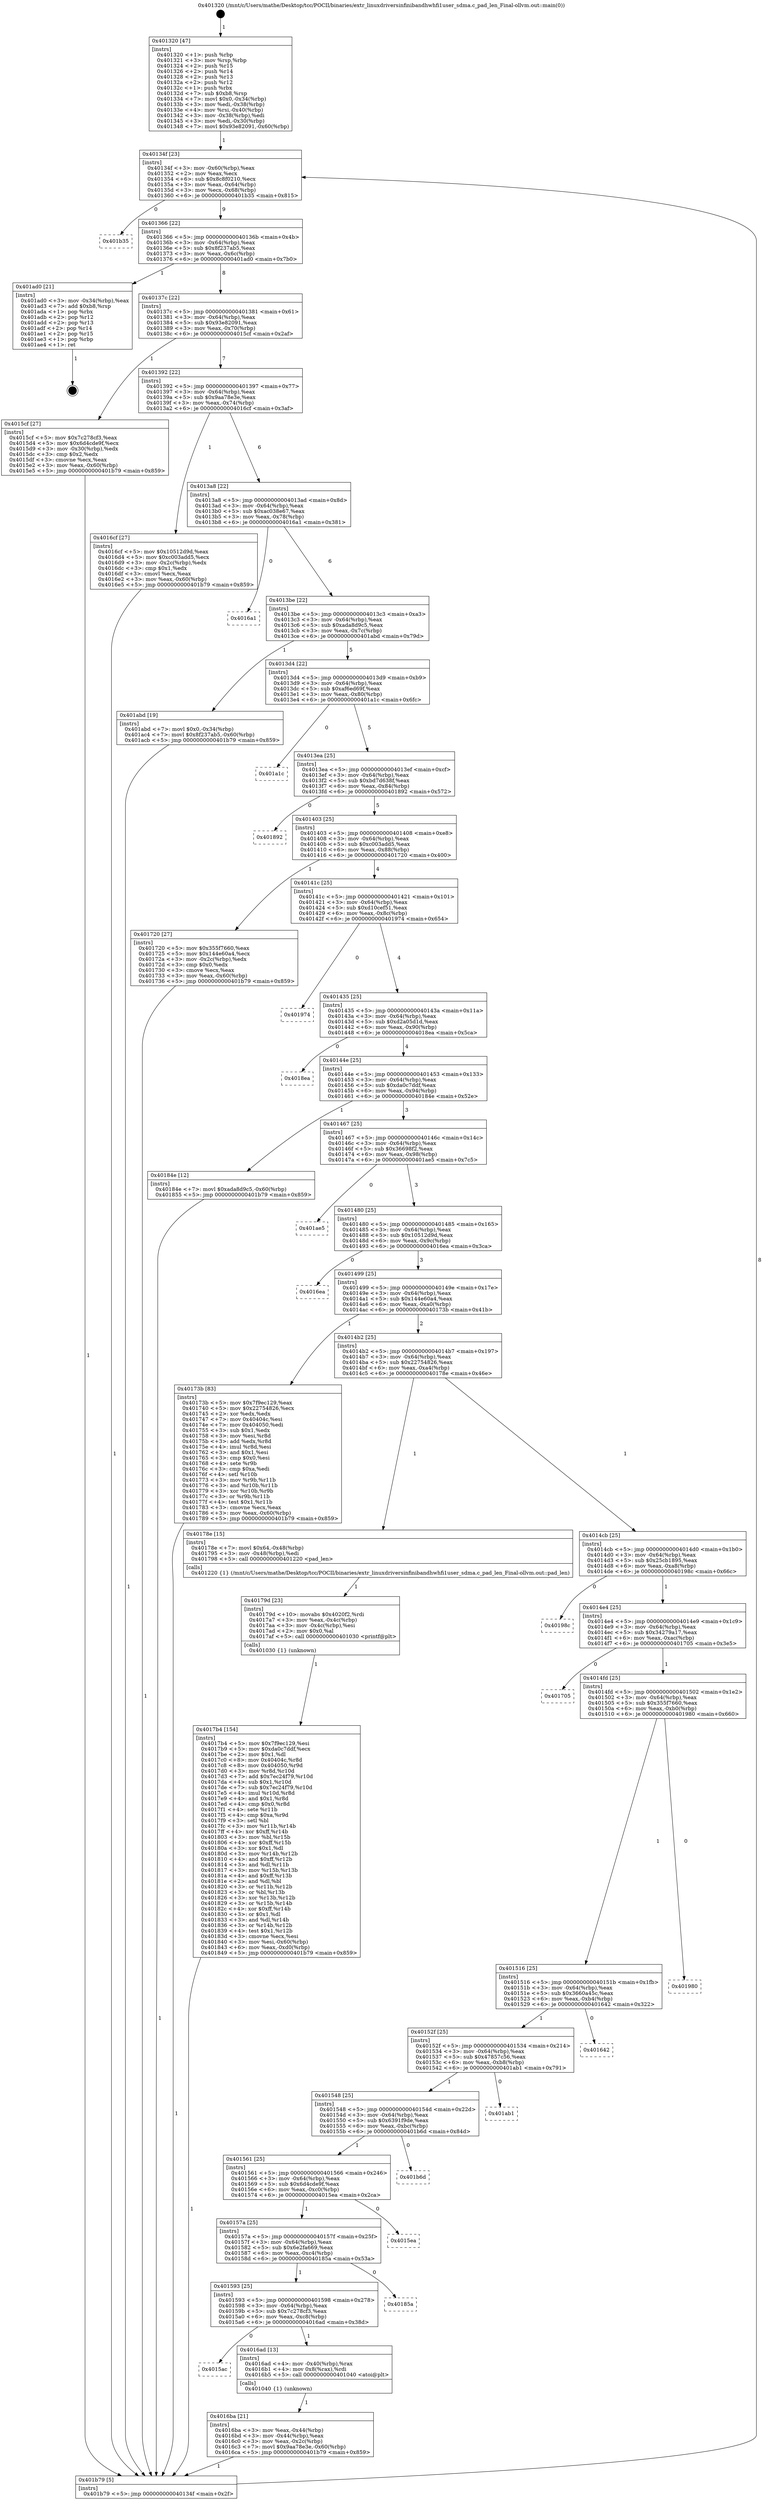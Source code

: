 digraph "0x401320" {
  label = "0x401320 (/mnt/c/Users/mathe/Desktop/tcc/POCII/binaries/extr_linuxdriversinfinibandhwhfi1user_sdma.c_pad_len_Final-ollvm.out::main(0))"
  labelloc = "t"
  node[shape=record]

  Entry [label="",width=0.3,height=0.3,shape=circle,fillcolor=black,style=filled]
  "0x40134f" [label="{
     0x40134f [23]\l
     | [instrs]\l
     &nbsp;&nbsp;0x40134f \<+3\>: mov -0x60(%rbp),%eax\l
     &nbsp;&nbsp;0x401352 \<+2\>: mov %eax,%ecx\l
     &nbsp;&nbsp;0x401354 \<+6\>: sub $0x8c8f0210,%ecx\l
     &nbsp;&nbsp;0x40135a \<+3\>: mov %eax,-0x64(%rbp)\l
     &nbsp;&nbsp;0x40135d \<+3\>: mov %ecx,-0x68(%rbp)\l
     &nbsp;&nbsp;0x401360 \<+6\>: je 0000000000401b35 \<main+0x815\>\l
  }"]
  "0x401b35" [label="{
     0x401b35\l
  }", style=dashed]
  "0x401366" [label="{
     0x401366 [22]\l
     | [instrs]\l
     &nbsp;&nbsp;0x401366 \<+5\>: jmp 000000000040136b \<main+0x4b\>\l
     &nbsp;&nbsp;0x40136b \<+3\>: mov -0x64(%rbp),%eax\l
     &nbsp;&nbsp;0x40136e \<+5\>: sub $0x8f237ab5,%eax\l
     &nbsp;&nbsp;0x401373 \<+3\>: mov %eax,-0x6c(%rbp)\l
     &nbsp;&nbsp;0x401376 \<+6\>: je 0000000000401ad0 \<main+0x7b0\>\l
  }"]
  Exit [label="",width=0.3,height=0.3,shape=circle,fillcolor=black,style=filled,peripheries=2]
  "0x401ad0" [label="{
     0x401ad0 [21]\l
     | [instrs]\l
     &nbsp;&nbsp;0x401ad0 \<+3\>: mov -0x34(%rbp),%eax\l
     &nbsp;&nbsp;0x401ad3 \<+7\>: add $0xb8,%rsp\l
     &nbsp;&nbsp;0x401ada \<+1\>: pop %rbx\l
     &nbsp;&nbsp;0x401adb \<+2\>: pop %r12\l
     &nbsp;&nbsp;0x401add \<+2\>: pop %r13\l
     &nbsp;&nbsp;0x401adf \<+2\>: pop %r14\l
     &nbsp;&nbsp;0x401ae1 \<+2\>: pop %r15\l
     &nbsp;&nbsp;0x401ae3 \<+1\>: pop %rbp\l
     &nbsp;&nbsp;0x401ae4 \<+1\>: ret\l
  }"]
  "0x40137c" [label="{
     0x40137c [22]\l
     | [instrs]\l
     &nbsp;&nbsp;0x40137c \<+5\>: jmp 0000000000401381 \<main+0x61\>\l
     &nbsp;&nbsp;0x401381 \<+3\>: mov -0x64(%rbp),%eax\l
     &nbsp;&nbsp;0x401384 \<+5\>: sub $0x93e82091,%eax\l
     &nbsp;&nbsp;0x401389 \<+3\>: mov %eax,-0x70(%rbp)\l
     &nbsp;&nbsp;0x40138c \<+6\>: je 00000000004015cf \<main+0x2af\>\l
  }"]
  "0x4017b4" [label="{
     0x4017b4 [154]\l
     | [instrs]\l
     &nbsp;&nbsp;0x4017b4 \<+5\>: mov $0x7f9ec129,%esi\l
     &nbsp;&nbsp;0x4017b9 \<+5\>: mov $0xda0c7ddf,%ecx\l
     &nbsp;&nbsp;0x4017be \<+2\>: mov $0x1,%dl\l
     &nbsp;&nbsp;0x4017c0 \<+8\>: mov 0x40404c,%r8d\l
     &nbsp;&nbsp;0x4017c8 \<+8\>: mov 0x404050,%r9d\l
     &nbsp;&nbsp;0x4017d0 \<+3\>: mov %r8d,%r10d\l
     &nbsp;&nbsp;0x4017d3 \<+7\>: add $0x7ec24f79,%r10d\l
     &nbsp;&nbsp;0x4017da \<+4\>: sub $0x1,%r10d\l
     &nbsp;&nbsp;0x4017de \<+7\>: sub $0x7ec24f79,%r10d\l
     &nbsp;&nbsp;0x4017e5 \<+4\>: imul %r10d,%r8d\l
     &nbsp;&nbsp;0x4017e9 \<+4\>: and $0x1,%r8d\l
     &nbsp;&nbsp;0x4017ed \<+4\>: cmp $0x0,%r8d\l
     &nbsp;&nbsp;0x4017f1 \<+4\>: sete %r11b\l
     &nbsp;&nbsp;0x4017f5 \<+4\>: cmp $0xa,%r9d\l
     &nbsp;&nbsp;0x4017f9 \<+3\>: setl %bl\l
     &nbsp;&nbsp;0x4017fc \<+3\>: mov %r11b,%r14b\l
     &nbsp;&nbsp;0x4017ff \<+4\>: xor $0xff,%r14b\l
     &nbsp;&nbsp;0x401803 \<+3\>: mov %bl,%r15b\l
     &nbsp;&nbsp;0x401806 \<+4\>: xor $0xff,%r15b\l
     &nbsp;&nbsp;0x40180a \<+3\>: xor $0x1,%dl\l
     &nbsp;&nbsp;0x40180d \<+3\>: mov %r14b,%r12b\l
     &nbsp;&nbsp;0x401810 \<+4\>: and $0xff,%r12b\l
     &nbsp;&nbsp;0x401814 \<+3\>: and %dl,%r11b\l
     &nbsp;&nbsp;0x401817 \<+3\>: mov %r15b,%r13b\l
     &nbsp;&nbsp;0x40181a \<+4\>: and $0xff,%r13b\l
     &nbsp;&nbsp;0x40181e \<+2\>: and %dl,%bl\l
     &nbsp;&nbsp;0x401820 \<+3\>: or %r11b,%r12b\l
     &nbsp;&nbsp;0x401823 \<+3\>: or %bl,%r13b\l
     &nbsp;&nbsp;0x401826 \<+3\>: xor %r13b,%r12b\l
     &nbsp;&nbsp;0x401829 \<+3\>: or %r15b,%r14b\l
     &nbsp;&nbsp;0x40182c \<+4\>: xor $0xff,%r14b\l
     &nbsp;&nbsp;0x401830 \<+3\>: or $0x1,%dl\l
     &nbsp;&nbsp;0x401833 \<+3\>: and %dl,%r14b\l
     &nbsp;&nbsp;0x401836 \<+3\>: or %r14b,%r12b\l
     &nbsp;&nbsp;0x401839 \<+4\>: test $0x1,%r12b\l
     &nbsp;&nbsp;0x40183d \<+3\>: cmovne %ecx,%esi\l
     &nbsp;&nbsp;0x401840 \<+3\>: mov %esi,-0x60(%rbp)\l
     &nbsp;&nbsp;0x401843 \<+6\>: mov %eax,-0xd0(%rbp)\l
     &nbsp;&nbsp;0x401849 \<+5\>: jmp 0000000000401b79 \<main+0x859\>\l
  }"]
  "0x4015cf" [label="{
     0x4015cf [27]\l
     | [instrs]\l
     &nbsp;&nbsp;0x4015cf \<+5\>: mov $0x7c278cf3,%eax\l
     &nbsp;&nbsp;0x4015d4 \<+5\>: mov $0x6d4cde9f,%ecx\l
     &nbsp;&nbsp;0x4015d9 \<+3\>: mov -0x30(%rbp),%edx\l
     &nbsp;&nbsp;0x4015dc \<+3\>: cmp $0x2,%edx\l
     &nbsp;&nbsp;0x4015df \<+3\>: cmovne %ecx,%eax\l
     &nbsp;&nbsp;0x4015e2 \<+3\>: mov %eax,-0x60(%rbp)\l
     &nbsp;&nbsp;0x4015e5 \<+5\>: jmp 0000000000401b79 \<main+0x859\>\l
  }"]
  "0x401392" [label="{
     0x401392 [22]\l
     | [instrs]\l
     &nbsp;&nbsp;0x401392 \<+5\>: jmp 0000000000401397 \<main+0x77\>\l
     &nbsp;&nbsp;0x401397 \<+3\>: mov -0x64(%rbp),%eax\l
     &nbsp;&nbsp;0x40139a \<+5\>: sub $0x9aa78e3e,%eax\l
     &nbsp;&nbsp;0x40139f \<+3\>: mov %eax,-0x74(%rbp)\l
     &nbsp;&nbsp;0x4013a2 \<+6\>: je 00000000004016cf \<main+0x3af\>\l
  }"]
  "0x401b79" [label="{
     0x401b79 [5]\l
     | [instrs]\l
     &nbsp;&nbsp;0x401b79 \<+5\>: jmp 000000000040134f \<main+0x2f\>\l
  }"]
  "0x401320" [label="{
     0x401320 [47]\l
     | [instrs]\l
     &nbsp;&nbsp;0x401320 \<+1\>: push %rbp\l
     &nbsp;&nbsp;0x401321 \<+3\>: mov %rsp,%rbp\l
     &nbsp;&nbsp;0x401324 \<+2\>: push %r15\l
     &nbsp;&nbsp;0x401326 \<+2\>: push %r14\l
     &nbsp;&nbsp;0x401328 \<+2\>: push %r13\l
     &nbsp;&nbsp;0x40132a \<+2\>: push %r12\l
     &nbsp;&nbsp;0x40132c \<+1\>: push %rbx\l
     &nbsp;&nbsp;0x40132d \<+7\>: sub $0xb8,%rsp\l
     &nbsp;&nbsp;0x401334 \<+7\>: movl $0x0,-0x34(%rbp)\l
     &nbsp;&nbsp;0x40133b \<+3\>: mov %edi,-0x38(%rbp)\l
     &nbsp;&nbsp;0x40133e \<+4\>: mov %rsi,-0x40(%rbp)\l
     &nbsp;&nbsp;0x401342 \<+3\>: mov -0x38(%rbp),%edi\l
     &nbsp;&nbsp;0x401345 \<+3\>: mov %edi,-0x30(%rbp)\l
     &nbsp;&nbsp;0x401348 \<+7\>: movl $0x93e82091,-0x60(%rbp)\l
  }"]
  "0x40179d" [label="{
     0x40179d [23]\l
     | [instrs]\l
     &nbsp;&nbsp;0x40179d \<+10\>: movabs $0x4020f2,%rdi\l
     &nbsp;&nbsp;0x4017a7 \<+3\>: mov %eax,-0x4c(%rbp)\l
     &nbsp;&nbsp;0x4017aa \<+3\>: mov -0x4c(%rbp),%esi\l
     &nbsp;&nbsp;0x4017ad \<+2\>: mov $0x0,%al\l
     &nbsp;&nbsp;0x4017af \<+5\>: call 0000000000401030 \<printf@plt\>\l
     | [calls]\l
     &nbsp;&nbsp;0x401030 \{1\} (unknown)\l
  }"]
  "0x4016cf" [label="{
     0x4016cf [27]\l
     | [instrs]\l
     &nbsp;&nbsp;0x4016cf \<+5\>: mov $0x10512d9d,%eax\l
     &nbsp;&nbsp;0x4016d4 \<+5\>: mov $0xc003add5,%ecx\l
     &nbsp;&nbsp;0x4016d9 \<+3\>: mov -0x2c(%rbp),%edx\l
     &nbsp;&nbsp;0x4016dc \<+3\>: cmp $0x1,%edx\l
     &nbsp;&nbsp;0x4016df \<+3\>: cmovl %ecx,%eax\l
     &nbsp;&nbsp;0x4016e2 \<+3\>: mov %eax,-0x60(%rbp)\l
     &nbsp;&nbsp;0x4016e5 \<+5\>: jmp 0000000000401b79 \<main+0x859\>\l
  }"]
  "0x4013a8" [label="{
     0x4013a8 [22]\l
     | [instrs]\l
     &nbsp;&nbsp;0x4013a8 \<+5\>: jmp 00000000004013ad \<main+0x8d\>\l
     &nbsp;&nbsp;0x4013ad \<+3\>: mov -0x64(%rbp),%eax\l
     &nbsp;&nbsp;0x4013b0 \<+5\>: sub $0xac038e67,%eax\l
     &nbsp;&nbsp;0x4013b5 \<+3\>: mov %eax,-0x78(%rbp)\l
     &nbsp;&nbsp;0x4013b8 \<+6\>: je 00000000004016a1 \<main+0x381\>\l
  }"]
  "0x4016ba" [label="{
     0x4016ba [21]\l
     | [instrs]\l
     &nbsp;&nbsp;0x4016ba \<+3\>: mov %eax,-0x44(%rbp)\l
     &nbsp;&nbsp;0x4016bd \<+3\>: mov -0x44(%rbp),%eax\l
     &nbsp;&nbsp;0x4016c0 \<+3\>: mov %eax,-0x2c(%rbp)\l
     &nbsp;&nbsp;0x4016c3 \<+7\>: movl $0x9aa78e3e,-0x60(%rbp)\l
     &nbsp;&nbsp;0x4016ca \<+5\>: jmp 0000000000401b79 \<main+0x859\>\l
  }"]
  "0x4016a1" [label="{
     0x4016a1\l
  }", style=dashed]
  "0x4013be" [label="{
     0x4013be [22]\l
     | [instrs]\l
     &nbsp;&nbsp;0x4013be \<+5\>: jmp 00000000004013c3 \<main+0xa3\>\l
     &nbsp;&nbsp;0x4013c3 \<+3\>: mov -0x64(%rbp),%eax\l
     &nbsp;&nbsp;0x4013c6 \<+5\>: sub $0xada8d9c5,%eax\l
     &nbsp;&nbsp;0x4013cb \<+3\>: mov %eax,-0x7c(%rbp)\l
     &nbsp;&nbsp;0x4013ce \<+6\>: je 0000000000401abd \<main+0x79d\>\l
  }"]
  "0x4015ac" [label="{
     0x4015ac\l
  }", style=dashed]
  "0x401abd" [label="{
     0x401abd [19]\l
     | [instrs]\l
     &nbsp;&nbsp;0x401abd \<+7\>: movl $0x0,-0x34(%rbp)\l
     &nbsp;&nbsp;0x401ac4 \<+7\>: movl $0x8f237ab5,-0x60(%rbp)\l
     &nbsp;&nbsp;0x401acb \<+5\>: jmp 0000000000401b79 \<main+0x859\>\l
  }"]
  "0x4013d4" [label="{
     0x4013d4 [22]\l
     | [instrs]\l
     &nbsp;&nbsp;0x4013d4 \<+5\>: jmp 00000000004013d9 \<main+0xb9\>\l
     &nbsp;&nbsp;0x4013d9 \<+3\>: mov -0x64(%rbp),%eax\l
     &nbsp;&nbsp;0x4013dc \<+5\>: sub $0xaf6ed69f,%eax\l
     &nbsp;&nbsp;0x4013e1 \<+3\>: mov %eax,-0x80(%rbp)\l
     &nbsp;&nbsp;0x4013e4 \<+6\>: je 0000000000401a1c \<main+0x6fc\>\l
  }"]
  "0x4016ad" [label="{
     0x4016ad [13]\l
     | [instrs]\l
     &nbsp;&nbsp;0x4016ad \<+4\>: mov -0x40(%rbp),%rax\l
     &nbsp;&nbsp;0x4016b1 \<+4\>: mov 0x8(%rax),%rdi\l
     &nbsp;&nbsp;0x4016b5 \<+5\>: call 0000000000401040 \<atoi@plt\>\l
     | [calls]\l
     &nbsp;&nbsp;0x401040 \{1\} (unknown)\l
  }"]
  "0x401a1c" [label="{
     0x401a1c\l
  }", style=dashed]
  "0x4013ea" [label="{
     0x4013ea [25]\l
     | [instrs]\l
     &nbsp;&nbsp;0x4013ea \<+5\>: jmp 00000000004013ef \<main+0xcf\>\l
     &nbsp;&nbsp;0x4013ef \<+3\>: mov -0x64(%rbp),%eax\l
     &nbsp;&nbsp;0x4013f2 \<+5\>: sub $0xbd7d638f,%eax\l
     &nbsp;&nbsp;0x4013f7 \<+6\>: mov %eax,-0x84(%rbp)\l
     &nbsp;&nbsp;0x4013fd \<+6\>: je 0000000000401892 \<main+0x572\>\l
  }"]
  "0x401593" [label="{
     0x401593 [25]\l
     | [instrs]\l
     &nbsp;&nbsp;0x401593 \<+5\>: jmp 0000000000401598 \<main+0x278\>\l
     &nbsp;&nbsp;0x401598 \<+3\>: mov -0x64(%rbp),%eax\l
     &nbsp;&nbsp;0x40159b \<+5\>: sub $0x7c278cf3,%eax\l
     &nbsp;&nbsp;0x4015a0 \<+6\>: mov %eax,-0xc8(%rbp)\l
     &nbsp;&nbsp;0x4015a6 \<+6\>: je 00000000004016ad \<main+0x38d\>\l
  }"]
  "0x401892" [label="{
     0x401892\l
  }", style=dashed]
  "0x401403" [label="{
     0x401403 [25]\l
     | [instrs]\l
     &nbsp;&nbsp;0x401403 \<+5\>: jmp 0000000000401408 \<main+0xe8\>\l
     &nbsp;&nbsp;0x401408 \<+3\>: mov -0x64(%rbp),%eax\l
     &nbsp;&nbsp;0x40140b \<+5\>: sub $0xc003add5,%eax\l
     &nbsp;&nbsp;0x401410 \<+6\>: mov %eax,-0x88(%rbp)\l
     &nbsp;&nbsp;0x401416 \<+6\>: je 0000000000401720 \<main+0x400\>\l
  }"]
  "0x40185a" [label="{
     0x40185a\l
  }", style=dashed]
  "0x401720" [label="{
     0x401720 [27]\l
     | [instrs]\l
     &nbsp;&nbsp;0x401720 \<+5\>: mov $0x355f7660,%eax\l
     &nbsp;&nbsp;0x401725 \<+5\>: mov $0x144e60a4,%ecx\l
     &nbsp;&nbsp;0x40172a \<+3\>: mov -0x2c(%rbp),%edx\l
     &nbsp;&nbsp;0x40172d \<+3\>: cmp $0x0,%edx\l
     &nbsp;&nbsp;0x401730 \<+3\>: cmove %ecx,%eax\l
     &nbsp;&nbsp;0x401733 \<+3\>: mov %eax,-0x60(%rbp)\l
     &nbsp;&nbsp;0x401736 \<+5\>: jmp 0000000000401b79 \<main+0x859\>\l
  }"]
  "0x40141c" [label="{
     0x40141c [25]\l
     | [instrs]\l
     &nbsp;&nbsp;0x40141c \<+5\>: jmp 0000000000401421 \<main+0x101\>\l
     &nbsp;&nbsp;0x401421 \<+3\>: mov -0x64(%rbp),%eax\l
     &nbsp;&nbsp;0x401424 \<+5\>: sub $0xd10cef51,%eax\l
     &nbsp;&nbsp;0x401429 \<+6\>: mov %eax,-0x8c(%rbp)\l
     &nbsp;&nbsp;0x40142f \<+6\>: je 0000000000401974 \<main+0x654\>\l
  }"]
  "0x40157a" [label="{
     0x40157a [25]\l
     | [instrs]\l
     &nbsp;&nbsp;0x40157a \<+5\>: jmp 000000000040157f \<main+0x25f\>\l
     &nbsp;&nbsp;0x40157f \<+3\>: mov -0x64(%rbp),%eax\l
     &nbsp;&nbsp;0x401582 \<+5\>: sub $0x6e2fa669,%eax\l
     &nbsp;&nbsp;0x401587 \<+6\>: mov %eax,-0xc4(%rbp)\l
     &nbsp;&nbsp;0x40158d \<+6\>: je 000000000040185a \<main+0x53a\>\l
  }"]
  "0x401974" [label="{
     0x401974\l
  }", style=dashed]
  "0x401435" [label="{
     0x401435 [25]\l
     | [instrs]\l
     &nbsp;&nbsp;0x401435 \<+5\>: jmp 000000000040143a \<main+0x11a\>\l
     &nbsp;&nbsp;0x40143a \<+3\>: mov -0x64(%rbp),%eax\l
     &nbsp;&nbsp;0x40143d \<+5\>: sub $0xd2a05d1d,%eax\l
     &nbsp;&nbsp;0x401442 \<+6\>: mov %eax,-0x90(%rbp)\l
     &nbsp;&nbsp;0x401448 \<+6\>: je 00000000004018ea \<main+0x5ca\>\l
  }"]
  "0x4015ea" [label="{
     0x4015ea\l
  }", style=dashed]
  "0x4018ea" [label="{
     0x4018ea\l
  }", style=dashed]
  "0x40144e" [label="{
     0x40144e [25]\l
     | [instrs]\l
     &nbsp;&nbsp;0x40144e \<+5\>: jmp 0000000000401453 \<main+0x133\>\l
     &nbsp;&nbsp;0x401453 \<+3\>: mov -0x64(%rbp),%eax\l
     &nbsp;&nbsp;0x401456 \<+5\>: sub $0xda0c7ddf,%eax\l
     &nbsp;&nbsp;0x40145b \<+6\>: mov %eax,-0x94(%rbp)\l
     &nbsp;&nbsp;0x401461 \<+6\>: je 000000000040184e \<main+0x52e\>\l
  }"]
  "0x401561" [label="{
     0x401561 [25]\l
     | [instrs]\l
     &nbsp;&nbsp;0x401561 \<+5\>: jmp 0000000000401566 \<main+0x246\>\l
     &nbsp;&nbsp;0x401566 \<+3\>: mov -0x64(%rbp),%eax\l
     &nbsp;&nbsp;0x401569 \<+5\>: sub $0x6d4cde9f,%eax\l
     &nbsp;&nbsp;0x40156e \<+6\>: mov %eax,-0xc0(%rbp)\l
     &nbsp;&nbsp;0x401574 \<+6\>: je 00000000004015ea \<main+0x2ca\>\l
  }"]
  "0x40184e" [label="{
     0x40184e [12]\l
     | [instrs]\l
     &nbsp;&nbsp;0x40184e \<+7\>: movl $0xada8d9c5,-0x60(%rbp)\l
     &nbsp;&nbsp;0x401855 \<+5\>: jmp 0000000000401b79 \<main+0x859\>\l
  }"]
  "0x401467" [label="{
     0x401467 [25]\l
     | [instrs]\l
     &nbsp;&nbsp;0x401467 \<+5\>: jmp 000000000040146c \<main+0x14c\>\l
     &nbsp;&nbsp;0x40146c \<+3\>: mov -0x64(%rbp),%eax\l
     &nbsp;&nbsp;0x40146f \<+5\>: sub $0x36698f2,%eax\l
     &nbsp;&nbsp;0x401474 \<+6\>: mov %eax,-0x98(%rbp)\l
     &nbsp;&nbsp;0x40147a \<+6\>: je 0000000000401ae5 \<main+0x7c5\>\l
  }"]
  "0x401b6d" [label="{
     0x401b6d\l
  }", style=dashed]
  "0x401ae5" [label="{
     0x401ae5\l
  }", style=dashed]
  "0x401480" [label="{
     0x401480 [25]\l
     | [instrs]\l
     &nbsp;&nbsp;0x401480 \<+5\>: jmp 0000000000401485 \<main+0x165\>\l
     &nbsp;&nbsp;0x401485 \<+3\>: mov -0x64(%rbp),%eax\l
     &nbsp;&nbsp;0x401488 \<+5\>: sub $0x10512d9d,%eax\l
     &nbsp;&nbsp;0x40148d \<+6\>: mov %eax,-0x9c(%rbp)\l
     &nbsp;&nbsp;0x401493 \<+6\>: je 00000000004016ea \<main+0x3ca\>\l
  }"]
  "0x401548" [label="{
     0x401548 [25]\l
     | [instrs]\l
     &nbsp;&nbsp;0x401548 \<+5\>: jmp 000000000040154d \<main+0x22d\>\l
     &nbsp;&nbsp;0x40154d \<+3\>: mov -0x64(%rbp),%eax\l
     &nbsp;&nbsp;0x401550 \<+5\>: sub $0x6391f9de,%eax\l
     &nbsp;&nbsp;0x401555 \<+6\>: mov %eax,-0xbc(%rbp)\l
     &nbsp;&nbsp;0x40155b \<+6\>: je 0000000000401b6d \<main+0x84d\>\l
  }"]
  "0x4016ea" [label="{
     0x4016ea\l
  }", style=dashed]
  "0x401499" [label="{
     0x401499 [25]\l
     | [instrs]\l
     &nbsp;&nbsp;0x401499 \<+5\>: jmp 000000000040149e \<main+0x17e\>\l
     &nbsp;&nbsp;0x40149e \<+3\>: mov -0x64(%rbp),%eax\l
     &nbsp;&nbsp;0x4014a1 \<+5\>: sub $0x144e60a4,%eax\l
     &nbsp;&nbsp;0x4014a6 \<+6\>: mov %eax,-0xa0(%rbp)\l
     &nbsp;&nbsp;0x4014ac \<+6\>: je 000000000040173b \<main+0x41b\>\l
  }"]
  "0x401ab1" [label="{
     0x401ab1\l
  }", style=dashed]
  "0x40173b" [label="{
     0x40173b [83]\l
     | [instrs]\l
     &nbsp;&nbsp;0x40173b \<+5\>: mov $0x7f9ec129,%eax\l
     &nbsp;&nbsp;0x401740 \<+5\>: mov $0x22754826,%ecx\l
     &nbsp;&nbsp;0x401745 \<+2\>: xor %edx,%edx\l
     &nbsp;&nbsp;0x401747 \<+7\>: mov 0x40404c,%esi\l
     &nbsp;&nbsp;0x40174e \<+7\>: mov 0x404050,%edi\l
     &nbsp;&nbsp;0x401755 \<+3\>: sub $0x1,%edx\l
     &nbsp;&nbsp;0x401758 \<+3\>: mov %esi,%r8d\l
     &nbsp;&nbsp;0x40175b \<+3\>: add %edx,%r8d\l
     &nbsp;&nbsp;0x40175e \<+4\>: imul %r8d,%esi\l
     &nbsp;&nbsp;0x401762 \<+3\>: and $0x1,%esi\l
     &nbsp;&nbsp;0x401765 \<+3\>: cmp $0x0,%esi\l
     &nbsp;&nbsp;0x401768 \<+4\>: sete %r9b\l
     &nbsp;&nbsp;0x40176c \<+3\>: cmp $0xa,%edi\l
     &nbsp;&nbsp;0x40176f \<+4\>: setl %r10b\l
     &nbsp;&nbsp;0x401773 \<+3\>: mov %r9b,%r11b\l
     &nbsp;&nbsp;0x401776 \<+3\>: and %r10b,%r11b\l
     &nbsp;&nbsp;0x401779 \<+3\>: xor %r10b,%r9b\l
     &nbsp;&nbsp;0x40177c \<+3\>: or %r9b,%r11b\l
     &nbsp;&nbsp;0x40177f \<+4\>: test $0x1,%r11b\l
     &nbsp;&nbsp;0x401783 \<+3\>: cmovne %ecx,%eax\l
     &nbsp;&nbsp;0x401786 \<+3\>: mov %eax,-0x60(%rbp)\l
     &nbsp;&nbsp;0x401789 \<+5\>: jmp 0000000000401b79 \<main+0x859\>\l
  }"]
  "0x4014b2" [label="{
     0x4014b2 [25]\l
     | [instrs]\l
     &nbsp;&nbsp;0x4014b2 \<+5\>: jmp 00000000004014b7 \<main+0x197\>\l
     &nbsp;&nbsp;0x4014b7 \<+3\>: mov -0x64(%rbp),%eax\l
     &nbsp;&nbsp;0x4014ba \<+5\>: sub $0x22754826,%eax\l
     &nbsp;&nbsp;0x4014bf \<+6\>: mov %eax,-0xa4(%rbp)\l
     &nbsp;&nbsp;0x4014c5 \<+6\>: je 000000000040178e \<main+0x46e\>\l
  }"]
  "0x40152f" [label="{
     0x40152f [25]\l
     | [instrs]\l
     &nbsp;&nbsp;0x40152f \<+5\>: jmp 0000000000401534 \<main+0x214\>\l
     &nbsp;&nbsp;0x401534 \<+3\>: mov -0x64(%rbp),%eax\l
     &nbsp;&nbsp;0x401537 \<+5\>: sub $0x47857c56,%eax\l
     &nbsp;&nbsp;0x40153c \<+6\>: mov %eax,-0xb8(%rbp)\l
     &nbsp;&nbsp;0x401542 \<+6\>: je 0000000000401ab1 \<main+0x791\>\l
  }"]
  "0x40178e" [label="{
     0x40178e [15]\l
     | [instrs]\l
     &nbsp;&nbsp;0x40178e \<+7\>: movl $0x64,-0x48(%rbp)\l
     &nbsp;&nbsp;0x401795 \<+3\>: mov -0x48(%rbp),%edi\l
     &nbsp;&nbsp;0x401798 \<+5\>: call 0000000000401220 \<pad_len\>\l
     | [calls]\l
     &nbsp;&nbsp;0x401220 \{1\} (/mnt/c/Users/mathe/Desktop/tcc/POCII/binaries/extr_linuxdriversinfinibandhwhfi1user_sdma.c_pad_len_Final-ollvm.out::pad_len)\l
  }"]
  "0x4014cb" [label="{
     0x4014cb [25]\l
     | [instrs]\l
     &nbsp;&nbsp;0x4014cb \<+5\>: jmp 00000000004014d0 \<main+0x1b0\>\l
     &nbsp;&nbsp;0x4014d0 \<+3\>: mov -0x64(%rbp),%eax\l
     &nbsp;&nbsp;0x4014d3 \<+5\>: sub $0x25cb1895,%eax\l
     &nbsp;&nbsp;0x4014d8 \<+6\>: mov %eax,-0xa8(%rbp)\l
     &nbsp;&nbsp;0x4014de \<+6\>: je 000000000040198c \<main+0x66c\>\l
  }"]
  "0x401642" [label="{
     0x401642\l
  }", style=dashed]
  "0x40198c" [label="{
     0x40198c\l
  }", style=dashed]
  "0x4014e4" [label="{
     0x4014e4 [25]\l
     | [instrs]\l
     &nbsp;&nbsp;0x4014e4 \<+5\>: jmp 00000000004014e9 \<main+0x1c9\>\l
     &nbsp;&nbsp;0x4014e9 \<+3\>: mov -0x64(%rbp),%eax\l
     &nbsp;&nbsp;0x4014ec \<+5\>: sub $0x34279a17,%eax\l
     &nbsp;&nbsp;0x4014f1 \<+6\>: mov %eax,-0xac(%rbp)\l
     &nbsp;&nbsp;0x4014f7 \<+6\>: je 0000000000401705 \<main+0x3e5\>\l
  }"]
  "0x401516" [label="{
     0x401516 [25]\l
     | [instrs]\l
     &nbsp;&nbsp;0x401516 \<+5\>: jmp 000000000040151b \<main+0x1fb\>\l
     &nbsp;&nbsp;0x40151b \<+3\>: mov -0x64(%rbp),%eax\l
     &nbsp;&nbsp;0x40151e \<+5\>: sub $0x3660a45c,%eax\l
     &nbsp;&nbsp;0x401523 \<+6\>: mov %eax,-0xb4(%rbp)\l
     &nbsp;&nbsp;0x401529 \<+6\>: je 0000000000401642 \<main+0x322\>\l
  }"]
  "0x401705" [label="{
     0x401705\l
  }", style=dashed]
  "0x4014fd" [label="{
     0x4014fd [25]\l
     | [instrs]\l
     &nbsp;&nbsp;0x4014fd \<+5\>: jmp 0000000000401502 \<main+0x1e2\>\l
     &nbsp;&nbsp;0x401502 \<+3\>: mov -0x64(%rbp),%eax\l
     &nbsp;&nbsp;0x401505 \<+5\>: sub $0x355f7660,%eax\l
     &nbsp;&nbsp;0x40150a \<+6\>: mov %eax,-0xb0(%rbp)\l
     &nbsp;&nbsp;0x401510 \<+6\>: je 0000000000401980 \<main+0x660\>\l
  }"]
  "0x401980" [label="{
     0x401980\l
  }", style=dashed]
  Entry -> "0x401320" [label=" 1"]
  "0x40134f" -> "0x401b35" [label=" 0"]
  "0x40134f" -> "0x401366" [label=" 9"]
  "0x401ad0" -> Exit [label=" 1"]
  "0x401366" -> "0x401ad0" [label=" 1"]
  "0x401366" -> "0x40137c" [label=" 8"]
  "0x401abd" -> "0x401b79" [label=" 1"]
  "0x40137c" -> "0x4015cf" [label=" 1"]
  "0x40137c" -> "0x401392" [label=" 7"]
  "0x4015cf" -> "0x401b79" [label=" 1"]
  "0x401320" -> "0x40134f" [label=" 1"]
  "0x401b79" -> "0x40134f" [label=" 8"]
  "0x40184e" -> "0x401b79" [label=" 1"]
  "0x401392" -> "0x4016cf" [label=" 1"]
  "0x401392" -> "0x4013a8" [label=" 6"]
  "0x4017b4" -> "0x401b79" [label=" 1"]
  "0x4013a8" -> "0x4016a1" [label=" 0"]
  "0x4013a8" -> "0x4013be" [label=" 6"]
  "0x40179d" -> "0x4017b4" [label=" 1"]
  "0x4013be" -> "0x401abd" [label=" 1"]
  "0x4013be" -> "0x4013d4" [label=" 5"]
  "0x40178e" -> "0x40179d" [label=" 1"]
  "0x4013d4" -> "0x401a1c" [label=" 0"]
  "0x4013d4" -> "0x4013ea" [label=" 5"]
  "0x40173b" -> "0x401b79" [label=" 1"]
  "0x4013ea" -> "0x401892" [label=" 0"]
  "0x4013ea" -> "0x401403" [label=" 5"]
  "0x4016cf" -> "0x401b79" [label=" 1"]
  "0x401403" -> "0x401720" [label=" 1"]
  "0x401403" -> "0x40141c" [label=" 4"]
  "0x4016ba" -> "0x401b79" [label=" 1"]
  "0x40141c" -> "0x401974" [label=" 0"]
  "0x40141c" -> "0x401435" [label=" 4"]
  "0x401593" -> "0x4015ac" [label=" 0"]
  "0x401435" -> "0x4018ea" [label=" 0"]
  "0x401435" -> "0x40144e" [label=" 4"]
  "0x401593" -> "0x4016ad" [label=" 1"]
  "0x40144e" -> "0x40184e" [label=" 1"]
  "0x40144e" -> "0x401467" [label=" 3"]
  "0x40157a" -> "0x401593" [label=" 1"]
  "0x401467" -> "0x401ae5" [label=" 0"]
  "0x401467" -> "0x401480" [label=" 3"]
  "0x40157a" -> "0x40185a" [label=" 0"]
  "0x401480" -> "0x4016ea" [label=" 0"]
  "0x401480" -> "0x401499" [label=" 3"]
  "0x401561" -> "0x40157a" [label=" 1"]
  "0x401499" -> "0x40173b" [label=" 1"]
  "0x401499" -> "0x4014b2" [label=" 2"]
  "0x401561" -> "0x4015ea" [label=" 0"]
  "0x4014b2" -> "0x40178e" [label=" 1"]
  "0x4014b2" -> "0x4014cb" [label=" 1"]
  "0x401548" -> "0x401561" [label=" 1"]
  "0x4014cb" -> "0x40198c" [label=" 0"]
  "0x4014cb" -> "0x4014e4" [label=" 1"]
  "0x401548" -> "0x401b6d" [label=" 0"]
  "0x4014e4" -> "0x401705" [label=" 0"]
  "0x4014e4" -> "0x4014fd" [label=" 1"]
  "0x40152f" -> "0x401548" [label=" 1"]
  "0x4014fd" -> "0x401980" [label=" 0"]
  "0x4014fd" -> "0x401516" [label=" 1"]
  "0x4016ad" -> "0x4016ba" [label=" 1"]
  "0x401516" -> "0x401642" [label=" 0"]
  "0x401516" -> "0x40152f" [label=" 1"]
  "0x401720" -> "0x401b79" [label=" 1"]
  "0x40152f" -> "0x401ab1" [label=" 0"]
}
